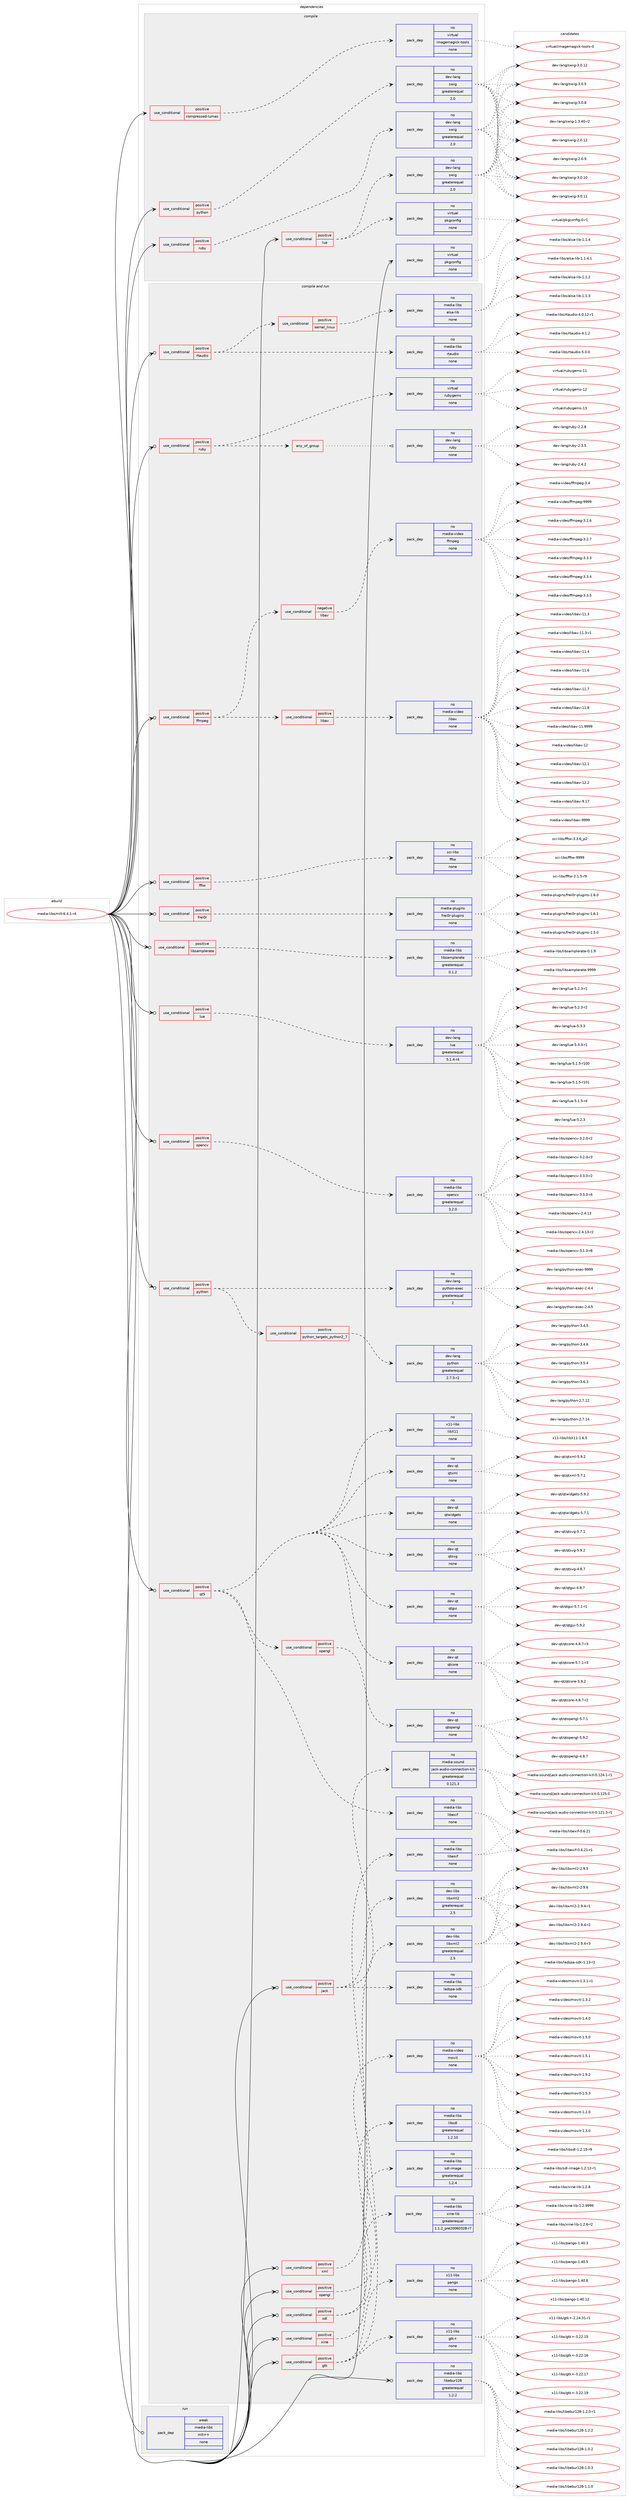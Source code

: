 digraph prolog {

# *************
# Graph options
# *************

newrank=true;
concentrate=true;
compound=true;
graph [rankdir=LR,fontname=Helvetica,fontsize=10,ranksep=1.5];#, ranksep=2.5, nodesep=0.2];
edge  [arrowhead=vee];
node  [fontname=Helvetica,fontsize=10];

# **********
# The ebuild
# **********

subgraph cluster_leftcol {
color=gray;
rank=same;
label=<<i>ebuild</i>>;
id [label="media-libs/mlt-6.4.1-r4", color=red, width=4, href="../media-libs/mlt-6.4.1-r4.svg"];
}

# ****************
# The dependencies
# ****************

subgraph cluster_midcol {
color=gray;
label=<<i>dependencies</i>>;
subgraph cluster_compile {
fillcolor="#eeeeee";
style=filled;
label=<<i>compile</i>>;
subgraph cond90911 {
dependency368390 [label=<<TABLE BORDER="0" CELLBORDER="1" CELLSPACING="0" CELLPADDING="4"><TR><TD ROWSPAN="3" CELLPADDING="10">use_conditional</TD></TR><TR><TD>positive</TD></TR><TR><TD>compressed-lumas</TD></TR></TABLE>>, shape=none, color=red];
subgraph pack271599 {
dependency368391 [label=<<TABLE BORDER="0" CELLBORDER="1" CELLSPACING="0" CELLPADDING="4" WIDTH="220"><TR><TD ROWSPAN="6" CELLPADDING="30">pack_dep</TD></TR><TR><TD WIDTH="110">no</TD></TR><TR><TD>virtual</TD></TR><TR><TD>imagemagick-tools</TD></TR><TR><TD>none</TD></TR><TR><TD></TD></TR></TABLE>>, shape=none, color=blue];
}
dependency368390:e -> dependency368391:w [weight=20,style="dashed",arrowhead="vee"];
}
id:e -> dependency368390:w [weight=20,style="solid",arrowhead="vee"];
subgraph cond90912 {
dependency368392 [label=<<TABLE BORDER="0" CELLBORDER="1" CELLSPACING="0" CELLPADDING="4"><TR><TD ROWSPAN="3" CELLPADDING="10">use_conditional</TD></TR><TR><TD>positive</TD></TR><TR><TD>lua</TD></TR></TABLE>>, shape=none, color=red];
subgraph pack271600 {
dependency368393 [label=<<TABLE BORDER="0" CELLBORDER="1" CELLSPACING="0" CELLPADDING="4" WIDTH="220"><TR><TD ROWSPAN="6" CELLPADDING="30">pack_dep</TD></TR><TR><TD WIDTH="110">no</TD></TR><TR><TD>dev-lang</TD></TR><TR><TD>swig</TD></TR><TR><TD>greaterequal</TD></TR><TR><TD>2.0</TD></TR></TABLE>>, shape=none, color=blue];
}
dependency368392:e -> dependency368393:w [weight=20,style="dashed",arrowhead="vee"];
subgraph pack271601 {
dependency368394 [label=<<TABLE BORDER="0" CELLBORDER="1" CELLSPACING="0" CELLPADDING="4" WIDTH="220"><TR><TD ROWSPAN="6" CELLPADDING="30">pack_dep</TD></TR><TR><TD WIDTH="110">no</TD></TR><TR><TD>virtual</TD></TR><TR><TD>pkgconfig</TD></TR><TR><TD>none</TD></TR><TR><TD></TD></TR></TABLE>>, shape=none, color=blue];
}
dependency368392:e -> dependency368394:w [weight=20,style="dashed",arrowhead="vee"];
}
id:e -> dependency368392:w [weight=20,style="solid",arrowhead="vee"];
subgraph cond90913 {
dependency368395 [label=<<TABLE BORDER="0" CELLBORDER="1" CELLSPACING="0" CELLPADDING="4"><TR><TD ROWSPAN="3" CELLPADDING="10">use_conditional</TD></TR><TR><TD>positive</TD></TR><TR><TD>python</TD></TR></TABLE>>, shape=none, color=red];
subgraph pack271602 {
dependency368396 [label=<<TABLE BORDER="0" CELLBORDER="1" CELLSPACING="0" CELLPADDING="4" WIDTH="220"><TR><TD ROWSPAN="6" CELLPADDING="30">pack_dep</TD></TR><TR><TD WIDTH="110">no</TD></TR><TR><TD>dev-lang</TD></TR><TR><TD>swig</TD></TR><TR><TD>greaterequal</TD></TR><TR><TD>2.0</TD></TR></TABLE>>, shape=none, color=blue];
}
dependency368395:e -> dependency368396:w [weight=20,style="dashed",arrowhead="vee"];
}
id:e -> dependency368395:w [weight=20,style="solid",arrowhead="vee"];
subgraph cond90914 {
dependency368397 [label=<<TABLE BORDER="0" CELLBORDER="1" CELLSPACING="0" CELLPADDING="4"><TR><TD ROWSPAN="3" CELLPADDING="10">use_conditional</TD></TR><TR><TD>positive</TD></TR><TR><TD>ruby</TD></TR></TABLE>>, shape=none, color=red];
subgraph pack271603 {
dependency368398 [label=<<TABLE BORDER="0" CELLBORDER="1" CELLSPACING="0" CELLPADDING="4" WIDTH="220"><TR><TD ROWSPAN="6" CELLPADDING="30">pack_dep</TD></TR><TR><TD WIDTH="110">no</TD></TR><TR><TD>dev-lang</TD></TR><TR><TD>swig</TD></TR><TR><TD>greaterequal</TD></TR><TR><TD>2.0</TD></TR></TABLE>>, shape=none, color=blue];
}
dependency368397:e -> dependency368398:w [weight=20,style="dashed",arrowhead="vee"];
}
id:e -> dependency368397:w [weight=20,style="solid",arrowhead="vee"];
subgraph pack271604 {
dependency368399 [label=<<TABLE BORDER="0" CELLBORDER="1" CELLSPACING="0" CELLPADDING="4" WIDTH="220"><TR><TD ROWSPAN="6" CELLPADDING="30">pack_dep</TD></TR><TR><TD WIDTH="110">no</TD></TR><TR><TD>virtual</TD></TR><TR><TD>pkgconfig</TD></TR><TR><TD>none</TD></TR><TR><TD></TD></TR></TABLE>>, shape=none, color=blue];
}
id:e -> dependency368399:w [weight=20,style="solid",arrowhead="vee"];
}
subgraph cluster_compileandrun {
fillcolor="#eeeeee";
style=filled;
label=<<i>compile and run</i>>;
subgraph cond90915 {
dependency368400 [label=<<TABLE BORDER="0" CELLBORDER="1" CELLSPACING="0" CELLPADDING="4"><TR><TD ROWSPAN="3" CELLPADDING="10">use_conditional</TD></TR><TR><TD>positive</TD></TR><TR><TD>ffmpeg</TD></TR></TABLE>>, shape=none, color=red];
subgraph cond90916 {
dependency368401 [label=<<TABLE BORDER="0" CELLBORDER="1" CELLSPACING="0" CELLPADDING="4"><TR><TD ROWSPAN="3" CELLPADDING="10">use_conditional</TD></TR><TR><TD>positive</TD></TR><TR><TD>libav</TD></TR></TABLE>>, shape=none, color=red];
subgraph pack271605 {
dependency368402 [label=<<TABLE BORDER="0" CELLBORDER="1" CELLSPACING="0" CELLPADDING="4" WIDTH="220"><TR><TD ROWSPAN="6" CELLPADDING="30">pack_dep</TD></TR><TR><TD WIDTH="110">no</TD></TR><TR><TD>media-video</TD></TR><TR><TD>libav</TD></TR><TR><TD>none</TD></TR><TR><TD></TD></TR></TABLE>>, shape=none, color=blue];
}
dependency368401:e -> dependency368402:w [weight=20,style="dashed",arrowhead="vee"];
}
dependency368400:e -> dependency368401:w [weight=20,style="dashed",arrowhead="vee"];
subgraph cond90917 {
dependency368403 [label=<<TABLE BORDER="0" CELLBORDER="1" CELLSPACING="0" CELLPADDING="4"><TR><TD ROWSPAN="3" CELLPADDING="10">use_conditional</TD></TR><TR><TD>negative</TD></TR><TR><TD>libav</TD></TR></TABLE>>, shape=none, color=red];
subgraph pack271606 {
dependency368404 [label=<<TABLE BORDER="0" CELLBORDER="1" CELLSPACING="0" CELLPADDING="4" WIDTH="220"><TR><TD ROWSPAN="6" CELLPADDING="30">pack_dep</TD></TR><TR><TD WIDTH="110">no</TD></TR><TR><TD>media-video</TD></TR><TR><TD>ffmpeg</TD></TR><TR><TD>none</TD></TR><TR><TD></TD></TR></TABLE>>, shape=none, color=blue];
}
dependency368403:e -> dependency368404:w [weight=20,style="dashed",arrowhead="vee"];
}
dependency368400:e -> dependency368403:w [weight=20,style="dashed",arrowhead="vee"];
}
id:e -> dependency368400:w [weight=20,style="solid",arrowhead="odotvee"];
subgraph cond90918 {
dependency368405 [label=<<TABLE BORDER="0" CELLBORDER="1" CELLSPACING="0" CELLPADDING="4"><TR><TD ROWSPAN="3" CELLPADDING="10">use_conditional</TD></TR><TR><TD>positive</TD></TR><TR><TD>fftw</TD></TR></TABLE>>, shape=none, color=red];
subgraph pack271607 {
dependency368406 [label=<<TABLE BORDER="0" CELLBORDER="1" CELLSPACING="0" CELLPADDING="4" WIDTH="220"><TR><TD ROWSPAN="6" CELLPADDING="30">pack_dep</TD></TR><TR><TD WIDTH="110">no</TD></TR><TR><TD>sci-libs</TD></TR><TR><TD>fftw</TD></TR><TR><TD>none</TD></TR><TR><TD></TD></TR></TABLE>>, shape=none, color=blue];
}
dependency368405:e -> dependency368406:w [weight=20,style="dashed",arrowhead="vee"];
}
id:e -> dependency368405:w [weight=20,style="solid",arrowhead="odotvee"];
subgraph cond90919 {
dependency368407 [label=<<TABLE BORDER="0" CELLBORDER="1" CELLSPACING="0" CELLPADDING="4"><TR><TD ROWSPAN="3" CELLPADDING="10">use_conditional</TD></TR><TR><TD>positive</TD></TR><TR><TD>frei0r</TD></TR></TABLE>>, shape=none, color=red];
subgraph pack271608 {
dependency368408 [label=<<TABLE BORDER="0" CELLBORDER="1" CELLSPACING="0" CELLPADDING="4" WIDTH="220"><TR><TD ROWSPAN="6" CELLPADDING="30">pack_dep</TD></TR><TR><TD WIDTH="110">no</TD></TR><TR><TD>media-plugins</TD></TR><TR><TD>frei0r-plugins</TD></TR><TR><TD>none</TD></TR><TR><TD></TD></TR></TABLE>>, shape=none, color=blue];
}
dependency368407:e -> dependency368408:w [weight=20,style="dashed",arrowhead="vee"];
}
id:e -> dependency368407:w [weight=20,style="solid",arrowhead="odotvee"];
subgraph cond90920 {
dependency368409 [label=<<TABLE BORDER="0" CELLBORDER="1" CELLSPACING="0" CELLPADDING="4"><TR><TD ROWSPAN="3" CELLPADDING="10">use_conditional</TD></TR><TR><TD>positive</TD></TR><TR><TD>gtk</TD></TR></TABLE>>, shape=none, color=red];
subgraph pack271609 {
dependency368410 [label=<<TABLE BORDER="0" CELLBORDER="1" CELLSPACING="0" CELLPADDING="4" WIDTH="220"><TR><TD ROWSPAN="6" CELLPADDING="30">pack_dep</TD></TR><TR><TD WIDTH="110">no</TD></TR><TR><TD>media-libs</TD></TR><TR><TD>libexif</TD></TR><TR><TD>none</TD></TR><TR><TD></TD></TR></TABLE>>, shape=none, color=blue];
}
dependency368409:e -> dependency368410:w [weight=20,style="dashed",arrowhead="vee"];
subgraph pack271610 {
dependency368411 [label=<<TABLE BORDER="0" CELLBORDER="1" CELLSPACING="0" CELLPADDING="4" WIDTH="220"><TR><TD ROWSPAN="6" CELLPADDING="30">pack_dep</TD></TR><TR><TD WIDTH="110">no</TD></TR><TR><TD>x11-libs</TD></TR><TR><TD>gtk+</TD></TR><TR><TD>none</TD></TR><TR><TD></TD></TR></TABLE>>, shape=none, color=blue];
}
dependency368409:e -> dependency368411:w [weight=20,style="dashed",arrowhead="vee"];
subgraph pack271611 {
dependency368412 [label=<<TABLE BORDER="0" CELLBORDER="1" CELLSPACING="0" CELLPADDING="4" WIDTH="220"><TR><TD ROWSPAN="6" CELLPADDING="30">pack_dep</TD></TR><TR><TD WIDTH="110">no</TD></TR><TR><TD>x11-libs</TD></TR><TR><TD>pango</TD></TR><TR><TD>none</TD></TR><TR><TD></TD></TR></TABLE>>, shape=none, color=blue];
}
dependency368409:e -> dependency368412:w [weight=20,style="dashed",arrowhead="vee"];
}
id:e -> dependency368409:w [weight=20,style="solid",arrowhead="odotvee"];
subgraph cond90921 {
dependency368413 [label=<<TABLE BORDER="0" CELLBORDER="1" CELLSPACING="0" CELLPADDING="4"><TR><TD ROWSPAN="3" CELLPADDING="10">use_conditional</TD></TR><TR><TD>positive</TD></TR><TR><TD>jack</TD></TR></TABLE>>, shape=none, color=red];
subgraph pack271612 {
dependency368414 [label=<<TABLE BORDER="0" CELLBORDER="1" CELLSPACING="0" CELLPADDING="4" WIDTH="220"><TR><TD ROWSPAN="6" CELLPADDING="30">pack_dep</TD></TR><TR><TD WIDTH="110">no</TD></TR><TR><TD>dev-libs</TD></TR><TR><TD>libxml2</TD></TR><TR><TD>greaterequal</TD></TR><TR><TD>2.5</TD></TR></TABLE>>, shape=none, color=blue];
}
dependency368413:e -> dependency368414:w [weight=20,style="dashed",arrowhead="vee"];
subgraph pack271613 {
dependency368415 [label=<<TABLE BORDER="0" CELLBORDER="1" CELLSPACING="0" CELLPADDING="4" WIDTH="220"><TR><TD ROWSPAN="6" CELLPADDING="30">pack_dep</TD></TR><TR><TD WIDTH="110">no</TD></TR><TR><TD>media-libs</TD></TR><TR><TD>ladspa-sdk</TD></TR><TR><TD>none</TD></TR><TR><TD></TD></TR></TABLE>>, shape=none, color=blue];
}
dependency368413:e -> dependency368415:w [weight=20,style="dashed",arrowhead="vee"];
subgraph pack271614 {
dependency368416 [label=<<TABLE BORDER="0" CELLBORDER="1" CELLSPACING="0" CELLPADDING="4" WIDTH="220"><TR><TD ROWSPAN="6" CELLPADDING="30">pack_dep</TD></TR><TR><TD WIDTH="110">no</TD></TR><TR><TD>media-sound</TD></TR><TR><TD>jack-audio-connection-kit</TD></TR><TR><TD>greaterequal</TD></TR><TR><TD>0.121.3</TD></TR></TABLE>>, shape=none, color=blue];
}
dependency368413:e -> dependency368416:w [weight=20,style="dashed",arrowhead="vee"];
}
id:e -> dependency368413:w [weight=20,style="solid",arrowhead="odotvee"];
subgraph cond90922 {
dependency368417 [label=<<TABLE BORDER="0" CELLBORDER="1" CELLSPACING="0" CELLPADDING="4"><TR><TD ROWSPAN="3" CELLPADDING="10">use_conditional</TD></TR><TR><TD>positive</TD></TR><TR><TD>libsamplerate</TD></TR></TABLE>>, shape=none, color=red];
subgraph pack271615 {
dependency368418 [label=<<TABLE BORDER="0" CELLBORDER="1" CELLSPACING="0" CELLPADDING="4" WIDTH="220"><TR><TD ROWSPAN="6" CELLPADDING="30">pack_dep</TD></TR><TR><TD WIDTH="110">no</TD></TR><TR><TD>media-libs</TD></TR><TR><TD>libsamplerate</TD></TR><TR><TD>greaterequal</TD></TR><TR><TD>0.1.2</TD></TR></TABLE>>, shape=none, color=blue];
}
dependency368417:e -> dependency368418:w [weight=20,style="dashed",arrowhead="vee"];
}
id:e -> dependency368417:w [weight=20,style="solid",arrowhead="odotvee"];
subgraph cond90923 {
dependency368419 [label=<<TABLE BORDER="0" CELLBORDER="1" CELLSPACING="0" CELLPADDING="4"><TR><TD ROWSPAN="3" CELLPADDING="10">use_conditional</TD></TR><TR><TD>positive</TD></TR><TR><TD>lua</TD></TR></TABLE>>, shape=none, color=red];
subgraph pack271616 {
dependency368420 [label=<<TABLE BORDER="0" CELLBORDER="1" CELLSPACING="0" CELLPADDING="4" WIDTH="220"><TR><TD ROWSPAN="6" CELLPADDING="30">pack_dep</TD></TR><TR><TD WIDTH="110">no</TD></TR><TR><TD>dev-lang</TD></TR><TR><TD>lua</TD></TR><TR><TD>greaterequal</TD></TR><TR><TD>5.1.4-r4</TD></TR></TABLE>>, shape=none, color=blue];
}
dependency368419:e -> dependency368420:w [weight=20,style="dashed",arrowhead="vee"];
}
id:e -> dependency368419:w [weight=20,style="solid",arrowhead="odotvee"];
subgraph cond90924 {
dependency368421 [label=<<TABLE BORDER="0" CELLBORDER="1" CELLSPACING="0" CELLPADDING="4"><TR><TD ROWSPAN="3" CELLPADDING="10">use_conditional</TD></TR><TR><TD>positive</TD></TR><TR><TD>opencv</TD></TR></TABLE>>, shape=none, color=red];
subgraph pack271617 {
dependency368422 [label=<<TABLE BORDER="0" CELLBORDER="1" CELLSPACING="0" CELLPADDING="4" WIDTH="220"><TR><TD ROWSPAN="6" CELLPADDING="30">pack_dep</TD></TR><TR><TD WIDTH="110">no</TD></TR><TR><TD>media-libs</TD></TR><TR><TD>opencv</TD></TR><TR><TD>greaterequal</TD></TR><TR><TD>3.2.0</TD></TR></TABLE>>, shape=none, color=blue];
}
dependency368421:e -> dependency368422:w [weight=20,style="dashed",arrowhead="vee"];
}
id:e -> dependency368421:w [weight=20,style="solid",arrowhead="odotvee"];
subgraph cond90925 {
dependency368423 [label=<<TABLE BORDER="0" CELLBORDER="1" CELLSPACING="0" CELLPADDING="4"><TR><TD ROWSPAN="3" CELLPADDING="10">use_conditional</TD></TR><TR><TD>positive</TD></TR><TR><TD>opengl</TD></TR></TABLE>>, shape=none, color=red];
subgraph pack271618 {
dependency368424 [label=<<TABLE BORDER="0" CELLBORDER="1" CELLSPACING="0" CELLPADDING="4" WIDTH="220"><TR><TD ROWSPAN="6" CELLPADDING="30">pack_dep</TD></TR><TR><TD WIDTH="110">no</TD></TR><TR><TD>media-video</TD></TR><TR><TD>movit</TD></TR><TR><TD>none</TD></TR><TR><TD></TD></TR></TABLE>>, shape=none, color=blue];
}
dependency368423:e -> dependency368424:w [weight=20,style="dashed",arrowhead="vee"];
}
id:e -> dependency368423:w [weight=20,style="solid",arrowhead="odotvee"];
subgraph cond90926 {
dependency368425 [label=<<TABLE BORDER="0" CELLBORDER="1" CELLSPACING="0" CELLPADDING="4"><TR><TD ROWSPAN="3" CELLPADDING="10">use_conditional</TD></TR><TR><TD>positive</TD></TR><TR><TD>python</TD></TR></TABLE>>, shape=none, color=red];
subgraph cond90927 {
dependency368426 [label=<<TABLE BORDER="0" CELLBORDER="1" CELLSPACING="0" CELLPADDING="4"><TR><TD ROWSPAN="3" CELLPADDING="10">use_conditional</TD></TR><TR><TD>positive</TD></TR><TR><TD>python_targets_python2_7</TD></TR></TABLE>>, shape=none, color=red];
subgraph pack271619 {
dependency368427 [label=<<TABLE BORDER="0" CELLBORDER="1" CELLSPACING="0" CELLPADDING="4" WIDTH="220"><TR><TD ROWSPAN="6" CELLPADDING="30">pack_dep</TD></TR><TR><TD WIDTH="110">no</TD></TR><TR><TD>dev-lang</TD></TR><TR><TD>python</TD></TR><TR><TD>greaterequal</TD></TR><TR><TD>2.7.5-r2</TD></TR></TABLE>>, shape=none, color=blue];
}
dependency368426:e -> dependency368427:w [weight=20,style="dashed",arrowhead="vee"];
}
dependency368425:e -> dependency368426:w [weight=20,style="dashed",arrowhead="vee"];
subgraph pack271620 {
dependency368428 [label=<<TABLE BORDER="0" CELLBORDER="1" CELLSPACING="0" CELLPADDING="4" WIDTH="220"><TR><TD ROWSPAN="6" CELLPADDING="30">pack_dep</TD></TR><TR><TD WIDTH="110">no</TD></TR><TR><TD>dev-lang</TD></TR><TR><TD>python-exec</TD></TR><TR><TD>greaterequal</TD></TR><TR><TD>2</TD></TR></TABLE>>, shape=none, color=blue];
}
dependency368425:e -> dependency368428:w [weight=20,style="dashed",arrowhead="vee"];
}
id:e -> dependency368425:w [weight=20,style="solid",arrowhead="odotvee"];
subgraph cond90928 {
dependency368429 [label=<<TABLE BORDER="0" CELLBORDER="1" CELLSPACING="0" CELLPADDING="4"><TR><TD ROWSPAN="3" CELLPADDING="10">use_conditional</TD></TR><TR><TD>positive</TD></TR><TR><TD>qt5</TD></TR></TABLE>>, shape=none, color=red];
subgraph pack271621 {
dependency368430 [label=<<TABLE BORDER="0" CELLBORDER="1" CELLSPACING="0" CELLPADDING="4" WIDTH="220"><TR><TD ROWSPAN="6" CELLPADDING="30">pack_dep</TD></TR><TR><TD WIDTH="110">no</TD></TR><TR><TD>dev-qt</TD></TR><TR><TD>qtcore</TD></TR><TR><TD>none</TD></TR><TR><TD></TD></TR></TABLE>>, shape=none, color=blue];
}
dependency368429:e -> dependency368430:w [weight=20,style="dashed",arrowhead="vee"];
subgraph pack271622 {
dependency368431 [label=<<TABLE BORDER="0" CELLBORDER="1" CELLSPACING="0" CELLPADDING="4" WIDTH="220"><TR><TD ROWSPAN="6" CELLPADDING="30">pack_dep</TD></TR><TR><TD WIDTH="110">no</TD></TR><TR><TD>dev-qt</TD></TR><TR><TD>qtgui</TD></TR><TR><TD>none</TD></TR><TR><TD></TD></TR></TABLE>>, shape=none, color=blue];
}
dependency368429:e -> dependency368431:w [weight=20,style="dashed",arrowhead="vee"];
subgraph pack271623 {
dependency368432 [label=<<TABLE BORDER="0" CELLBORDER="1" CELLSPACING="0" CELLPADDING="4" WIDTH="220"><TR><TD ROWSPAN="6" CELLPADDING="30">pack_dep</TD></TR><TR><TD WIDTH="110">no</TD></TR><TR><TD>dev-qt</TD></TR><TR><TD>qtsvg</TD></TR><TR><TD>none</TD></TR><TR><TD></TD></TR></TABLE>>, shape=none, color=blue];
}
dependency368429:e -> dependency368432:w [weight=20,style="dashed",arrowhead="vee"];
subgraph pack271624 {
dependency368433 [label=<<TABLE BORDER="0" CELLBORDER="1" CELLSPACING="0" CELLPADDING="4" WIDTH="220"><TR><TD ROWSPAN="6" CELLPADDING="30">pack_dep</TD></TR><TR><TD WIDTH="110">no</TD></TR><TR><TD>dev-qt</TD></TR><TR><TD>qtwidgets</TD></TR><TR><TD>none</TD></TR><TR><TD></TD></TR></TABLE>>, shape=none, color=blue];
}
dependency368429:e -> dependency368433:w [weight=20,style="dashed",arrowhead="vee"];
subgraph pack271625 {
dependency368434 [label=<<TABLE BORDER="0" CELLBORDER="1" CELLSPACING="0" CELLPADDING="4" WIDTH="220"><TR><TD ROWSPAN="6" CELLPADDING="30">pack_dep</TD></TR><TR><TD WIDTH="110">no</TD></TR><TR><TD>dev-qt</TD></TR><TR><TD>qtxml</TD></TR><TR><TD>none</TD></TR><TR><TD></TD></TR></TABLE>>, shape=none, color=blue];
}
dependency368429:e -> dependency368434:w [weight=20,style="dashed",arrowhead="vee"];
subgraph pack271626 {
dependency368435 [label=<<TABLE BORDER="0" CELLBORDER="1" CELLSPACING="0" CELLPADDING="4" WIDTH="220"><TR><TD ROWSPAN="6" CELLPADDING="30">pack_dep</TD></TR><TR><TD WIDTH="110">no</TD></TR><TR><TD>media-libs</TD></TR><TR><TD>libexif</TD></TR><TR><TD>none</TD></TR><TR><TD></TD></TR></TABLE>>, shape=none, color=blue];
}
dependency368429:e -> dependency368435:w [weight=20,style="dashed",arrowhead="vee"];
subgraph pack271627 {
dependency368436 [label=<<TABLE BORDER="0" CELLBORDER="1" CELLSPACING="0" CELLPADDING="4" WIDTH="220"><TR><TD ROWSPAN="6" CELLPADDING="30">pack_dep</TD></TR><TR><TD WIDTH="110">no</TD></TR><TR><TD>x11-libs</TD></TR><TR><TD>libX11</TD></TR><TR><TD>none</TD></TR><TR><TD></TD></TR></TABLE>>, shape=none, color=blue];
}
dependency368429:e -> dependency368436:w [weight=20,style="dashed",arrowhead="vee"];
subgraph cond90929 {
dependency368437 [label=<<TABLE BORDER="0" CELLBORDER="1" CELLSPACING="0" CELLPADDING="4"><TR><TD ROWSPAN="3" CELLPADDING="10">use_conditional</TD></TR><TR><TD>positive</TD></TR><TR><TD>opengl</TD></TR></TABLE>>, shape=none, color=red];
subgraph pack271628 {
dependency368438 [label=<<TABLE BORDER="0" CELLBORDER="1" CELLSPACING="0" CELLPADDING="4" WIDTH="220"><TR><TD ROWSPAN="6" CELLPADDING="30">pack_dep</TD></TR><TR><TD WIDTH="110">no</TD></TR><TR><TD>dev-qt</TD></TR><TR><TD>qtopengl</TD></TR><TR><TD>none</TD></TR><TR><TD></TD></TR></TABLE>>, shape=none, color=blue];
}
dependency368437:e -> dependency368438:w [weight=20,style="dashed",arrowhead="vee"];
}
dependency368429:e -> dependency368437:w [weight=20,style="dashed",arrowhead="vee"];
}
id:e -> dependency368429:w [weight=20,style="solid",arrowhead="odotvee"];
subgraph cond90930 {
dependency368439 [label=<<TABLE BORDER="0" CELLBORDER="1" CELLSPACING="0" CELLPADDING="4"><TR><TD ROWSPAN="3" CELLPADDING="10">use_conditional</TD></TR><TR><TD>positive</TD></TR><TR><TD>rtaudio</TD></TR></TABLE>>, shape=none, color=red];
subgraph pack271629 {
dependency368440 [label=<<TABLE BORDER="0" CELLBORDER="1" CELLSPACING="0" CELLPADDING="4" WIDTH="220"><TR><TD ROWSPAN="6" CELLPADDING="30">pack_dep</TD></TR><TR><TD WIDTH="110">no</TD></TR><TR><TD>media-libs</TD></TR><TR><TD>rtaudio</TD></TR><TR><TD>none</TD></TR><TR><TD></TD></TR></TABLE>>, shape=none, color=blue];
}
dependency368439:e -> dependency368440:w [weight=20,style="dashed",arrowhead="vee"];
subgraph cond90931 {
dependency368441 [label=<<TABLE BORDER="0" CELLBORDER="1" CELLSPACING="0" CELLPADDING="4"><TR><TD ROWSPAN="3" CELLPADDING="10">use_conditional</TD></TR><TR><TD>positive</TD></TR><TR><TD>kernel_linux</TD></TR></TABLE>>, shape=none, color=red];
subgraph pack271630 {
dependency368442 [label=<<TABLE BORDER="0" CELLBORDER="1" CELLSPACING="0" CELLPADDING="4" WIDTH="220"><TR><TD ROWSPAN="6" CELLPADDING="30">pack_dep</TD></TR><TR><TD WIDTH="110">no</TD></TR><TR><TD>media-libs</TD></TR><TR><TD>alsa-lib</TD></TR><TR><TD>none</TD></TR><TR><TD></TD></TR></TABLE>>, shape=none, color=blue];
}
dependency368441:e -> dependency368442:w [weight=20,style="dashed",arrowhead="vee"];
}
dependency368439:e -> dependency368441:w [weight=20,style="dashed",arrowhead="vee"];
}
id:e -> dependency368439:w [weight=20,style="solid",arrowhead="odotvee"];
subgraph cond90932 {
dependency368443 [label=<<TABLE BORDER="0" CELLBORDER="1" CELLSPACING="0" CELLPADDING="4"><TR><TD ROWSPAN="3" CELLPADDING="10">use_conditional</TD></TR><TR><TD>positive</TD></TR><TR><TD>ruby</TD></TR></TABLE>>, shape=none, color=red];
subgraph any5735 {
dependency368444 [label=<<TABLE BORDER="0" CELLBORDER="1" CELLSPACING="0" CELLPADDING="4"><TR><TD CELLPADDING="10">any_of_group</TD></TR></TABLE>>, shape=none, color=red];subgraph pack271631 {
dependency368445 [label=<<TABLE BORDER="0" CELLBORDER="1" CELLSPACING="0" CELLPADDING="4" WIDTH="220"><TR><TD ROWSPAN="6" CELLPADDING="30">pack_dep</TD></TR><TR><TD WIDTH="110">no</TD></TR><TR><TD>dev-lang</TD></TR><TR><TD>ruby</TD></TR><TR><TD>none</TD></TR><TR><TD></TD></TR></TABLE>>, shape=none, color=blue];
}
dependency368444:e -> dependency368445:w [weight=20,style="dotted",arrowhead="oinv"];
}
dependency368443:e -> dependency368444:w [weight=20,style="dashed",arrowhead="vee"];
subgraph pack271632 {
dependency368446 [label=<<TABLE BORDER="0" CELLBORDER="1" CELLSPACING="0" CELLPADDING="4" WIDTH="220"><TR><TD ROWSPAN="6" CELLPADDING="30">pack_dep</TD></TR><TR><TD WIDTH="110">no</TD></TR><TR><TD>virtual</TD></TR><TR><TD>rubygems</TD></TR><TR><TD>none</TD></TR><TR><TD></TD></TR></TABLE>>, shape=none, color=blue];
}
dependency368443:e -> dependency368446:w [weight=20,style="dashed",arrowhead="vee"];
}
id:e -> dependency368443:w [weight=20,style="solid",arrowhead="odotvee"];
subgraph cond90933 {
dependency368447 [label=<<TABLE BORDER="0" CELLBORDER="1" CELLSPACING="0" CELLPADDING="4"><TR><TD ROWSPAN="3" CELLPADDING="10">use_conditional</TD></TR><TR><TD>positive</TD></TR><TR><TD>sdl</TD></TR></TABLE>>, shape=none, color=red];
subgraph pack271633 {
dependency368448 [label=<<TABLE BORDER="0" CELLBORDER="1" CELLSPACING="0" CELLPADDING="4" WIDTH="220"><TR><TD ROWSPAN="6" CELLPADDING="30">pack_dep</TD></TR><TR><TD WIDTH="110">no</TD></TR><TR><TD>media-libs</TD></TR><TR><TD>libsdl</TD></TR><TR><TD>greaterequal</TD></TR><TR><TD>1.2.10</TD></TR></TABLE>>, shape=none, color=blue];
}
dependency368447:e -> dependency368448:w [weight=20,style="dashed",arrowhead="vee"];
subgraph pack271634 {
dependency368449 [label=<<TABLE BORDER="0" CELLBORDER="1" CELLSPACING="0" CELLPADDING="4" WIDTH="220"><TR><TD ROWSPAN="6" CELLPADDING="30">pack_dep</TD></TR><TR><TD WIDTH="110">no</TD></TR><TR><TD>media-libs</TD></TR><TR><TD>sdl-image</TD></TR><TR><TD>greaterequal</TD></TR><TR><TD>1.2.4</TD></TR></TABLE>>, shape=none, color=blue];
}
dependency368447:e -> dependency368449:w [weight=20,style="dashed",arrowhead="vee"];
}
id:e -> dependency368447:w [weight=20,style="solid",arrowhead="odotvee"];
subgraph cond90934 {
dependency368450 [label=<<TABLE BORDER="0" CELLBORDER="1" CELLSPACING="0" CELLPADDING="4"><TR><TD ROWSPAN="3" CELLPADDING="10">use_conditional</TD></TR><TR><TD>positive</TD></TR><TR><TD>xine</TD></TR></TABLE>>, shape=none, color=red];
subgraph pack271635 {
dependency368451 [label=<<TABLE BORDER="0" CELLBORDER="1" CELLSPACING="0" CELLPADDING="4" WIDTH="220"><TR><TD ROWSPAN="6" CELLPADDING="30">pack_dep</TD></TR><TR><TD WIDTH="110">no</TD></TR><TR><TD>media-libs</TD></TR><TR><TD>xine-lib</TD></TR><TR><TD>greaterequal</TD></TR><TR><TD>1.1.2_pre20060328-r7</TD></TR></TABLE>>, shape=none, color=blue];
}
dependency368450:e -> dependency368451:w [weight=20,style="dashed",arrowhead="vee"];
}
id:e -> dependency368450:w [weight=20,style="solid",arrowhead="odotvee"];
subgraph cond90935 {
dependency368452 [label=<<TABLE BORDER="0" CELLBORDER="1" CELLSPACING="0" CELLPADDING="4"><TR><TD ROWSPAN="3" CELLPADDING="10">use_conditional</TD></TR><TR><TD>positive</TD></TR><TR><TD>xml</TD></TR></TABLE>>, shape=none, color=red];
subgraph pack271636 {
dependency368453 [label=<<TABLE BORDER="0" CELLBORDER="1" CELLSPACING="0" CELLPADDING="4" WIDTH="220"><TR><TD ROWSPAN="6" CELLPADDING="30">pack_dep</TD></TR><TR><TD WIDTH="110">no</TD></TR><TR><TD>dev-libs</TD></TR><TR><TD>libxml2</TD></TR><TR><TD>greaterequal</TD></TR><TR><TD>2.5</TD></TR></TABLE>>, shape=none, color=blue];
}
dependency368452:e -> dependency368453:w [weight=20,style="dashed",arrowhead="vee"];
}
id:e -> dependency368452:w [weight=20,style="solid",arrowhead="odotvee"];
subgraph pack271637 {
dependency368454 [label=<<TABLE BORDER="0" CELLBORDER="1" CELLSPACING="0" CELLPADDING="4" WIDTH="220"><TR><TD ROWSPAN="6" CELLPADDING="30">pack_dep</TD></TR><TR><TD WIDTH="110">no</TD></TR><TR><TD>media-libs</TD></TR><TR><TD>libebur128</TD></TR><TR><TD>greaterequal</TD></TR><TR><TD>1.2.2</TD></TR></TABLE>>, shape=none, color=blue];
}
id:e -> dependency368454:w [weight=20,style="solid",arrowhead="odotvee"];
}
subgraph cluster_run {
fillcolor="#eeeeee";
style=filled;
label=<<i>run</i>>;
subgraph pack271638 {
dependency368455 [label=<<TABLE BORDER="0" CELLBORDER="1" CELLSPACING="0" CELLPADDING="4" WIDTH="220"><TR><TD ROWSPAN="6" CELLPADDING="30">pack_dep</TD></TR><TR><TD WIDTH="110">weak</TD></TR><TR><TD>media-libs</TD></TR><TR><TD>mlt++</TD></TR><TR><TD>none</TD></TR><TR><TD></TD></TR></TABLE>>, shape=none, color=blue];
}
id:e -> dependency368455:w [weight=20,style="solid",arrowhead="odot"];
}
}

# **************
# The candidates
# **************

subgraph cluster_choices {
rank=same;
color=gray;
label=<<i>candidates</i>>;

subgraph choice271599 {
color=black;
nodesep=1;
choice1181051141161179710847105109971031011099710310599107451161111111081154548 [label="virtual/imagemagick-tools-0", color=red, width=4,href="../virtual/imagemagick-tools-0.svg"];
dependency368391:e -> choice1181051141161179710847105109971031011099710310599107451161111111081154548:w [style=dotted,weight="100"];
}
subgraph choice271600 {
color=black;
nodesep=1;
choice100101118451089711010347115119105103454946514652484511450 [label="dev-lang/swig-1.3.40-r2", color=red, width=4,href="../dev-lang/swig-1.3.40-r2.svg"];
choice10010111845108971101034711511910510345504648464950 [label="dev-lang/swig-2.0.12", color=red, width=4,href="../dev-lang/swig-2.0.12.svg"];
choice100101118451089711010347115119105103455046484657 [label="dev-lang/swig-2.0.9", color=red, width=4,href="../dev-lang/swig-2.0.9.svg"];
choice10010111845108971101034711511910510345514648464948 [label="dev-lang/swig-3.0.10", color=red, width=4,href="../dev-lang/swig-3.0.10.svg"];
choice10010111845108971101034711511910510345514648464949 [label="dev-lang/swig-3.0.11", color=red, width=4,href="../dev-lang/swig-3.0.11.svg"];
choice10010111845108971101034711511910510345514648464950 [label="dev-lang/swig-3.0.12", color=red, width=4,href="../dev-lang/swig-3.0.12.svg"];
choice100101118451089711010347115119105103455146484653 [label="dev-lang/swig-3.0.5", color=red, width=4,href="../dev-lang/swig-3.0.5.svg"];
choice100101118451089711010347115119105103455146484656 [label="dev-lang/swig-3.0.8", color=red, width=4,href="../dev-lang/swig-3.0.8.svg"];
dependency368393:e -> choice100101118451089711010347115119105103454946514652484511450:w [style=dotted,weight="100"];
dependency368393:e -> choice10010111845108971101034711511910510345504648464950:w [style=dotted,weight="100"];
dependency368393:e -> choice100101118451089711010347115119105103455046484657:w [style=dotted,weight="100"];
dependency368393:e -> choice10010111845108971101034711511910510345514648464948:w [style=dotted,weight="100"];
dependency368393:e -> choice10010111845108971101034711511910510345514648464949:w [style=dotted,weight="100"];
dependency368393:e -> choice10010111845108971101034711511910510345514648464950:w [style=dotted,weight="100"];
dependency368393:e -> choice100101118451089711010347115119105103455146484653:w [style=dotted,weight="100"];
dependency368393:e -> choice100101118451089711010347115119105103455146484656:w [style=dotted,weight="100"];
}
subgraph choice271601 {
color=black;
nodesep=1;
choice11810511411611797108471121071039911111010210510345484511449 [label="virtual/pkgconfig-0-r1", color=red, width=4,href="../virtual/pkgconfig-0-r1.svg"];
dependency368394:e -> choice11810511411611797108471121071039911111010210510345484511449:w [style=dotted,weight="100"];
}
subgraph choice271602 {
color=black;
nodesep=1;
choice100101118451089711010347115119105103454946514652484511450 [label="dev-lang/swig-1.3.40-r2", color=red, width=4,href="../dev-lang/swig-1.3.40-r2.svg"];
choice10010111845108971101034711511910510345504648464950 [label="dev-lang/swig-2.0.12", color=red, width=4,href="../dev-lang/swig-2.0.12.svg"];
choice100101118451089711010347115119105103455046484657 [label="dev-lang/swig-2.0.9", color=red, width=4,href="../dev-lang/swig-2.0.9.svg"];
choice10010111845108971101034711511910510345514648464948 [label="dev-lang/swig-3.0.10", color=red, width=4,href="../dev-lang/swig-3.0.10.svg"];
choice10010111845108971101034711511910510345514648464949 [label="dev-lang/swig-3.0.11", color=red, width=4,href="../dev-lang/swig-3.0.11.svg"];
choice10010111845108971101034711511910510345514648464950 [label="dev-lang/swig-3.0.12", color=red, width=4,href="../dev-lang/swig-3.0.12.svg"];
choice100101118451089711010347115119105103455146484653 [label="dev-lang/swig-3.0.5", color=red, width=4,href="../dev-lang/swig-3.0.5.svg"];
choice100101118451089711010347115119105103455146484656 [label="dev-lang/swig-3.0.8", color=red, width=4,href="../dev-lang/swig-3.0.8.svg"];
dependency368396:e -> choice100101118451089711010347115119105103454946514652484511450:w [style=dotted,weight="100"];
dependency368396:e -> choice10010111845108971101034711511910510345504648464950:w [style=dotted,weight="100"];
dependency368396:e -> choice100101118451089711010347115119105103455046484657:w [style=dotted,weight="100"];
dependency368396:e -> choice10010111845108971101034711511910510345514648464948:w [style=dotted,weight="100"];
dependency368396:e -> choice10010111845108971101034711511910510345514648464949:w [style=dotted,weight="100"];
dependency368396:e -> choice10010111845108971101034711511910510345514648464950:w [style=dotted,weight="100"];
dependency368396:e -> choice100101118451089711010347115119105103455146484653:w [style=dotted,weight="100"];
dependency368396:e -> choice100101118451089711010347115119105103455146484656:w [style=dotted,weight="100"];
}
subgraph choice271603 {
color=black;
nodesep=1;
choice100101118451089711010347115119105103454946514652484511450 [label="dev-lang/swig-1.3.40-r2", color=red, width=4,href="../dev-lang/swig-1.3.40-r2.svg"];
choice10010111845108971101034711511910510345504648464950 [label="dev-lang/swig-2.0.12", color=red, width=4,href="../dev-lang/swig-2.0.12.svg"];
choice100101118451089711010347115119105103455046484657 [label="dev-lang/swig-2.0.9", color=red, width=4,href="../dev-lang/swig-2.0.9.svg"];
choice10010111845108971101034711511910510345514648464948 [label="dev-lang/swig-3.0.10", color=red, width=4,href="../dev-lang/swig-3.0.10.svg"];
choice10010111845108971101034711511910510345514648464949 [label="dev-lang/swig-3.0.11", color=red, width=4,href="../dev-lang/swig-3.0.11.svg"];
choice10010111845108971101034711511910510345514648464950 [label="dev-lang/swig-3.0.12", color=red, width=4,href="../dev-lang/swig-3.0.12.svg"];
choice100101118451089711010347115119105103455146484653 [label="dev-lang/swig-3.0.5", color=red, width=4,href="../dev-lang/swig-3.0.5.svg"];
choice100101118451089711010347115119105103455146484656 [label="dev-lang/swig-3.0.8", color=red, width=4,href="../dev-lang/swig-3.0.8.svg"];
dependency368398:e -> choice100101118451089711010347115119105103454946514652484511450:w [style=dotted,weight="100"];
dependency368398:e -> choice10010111845108971101034711511910510345504648464950:w [style=dotted,weight="100"];
dependency368398:e -> choice100101118451089711010347115119105103455046484657:w [style=dotted,weight="100"];
dependency368398:e -> choice10010111845108971101034711511910510345514648464948:w [style=dotted,weight="100"];
dependency368398:e -> choice10010111845108971101034711511910510345514648464949:w [style=dotted,weight="100"];
dependency368398:e -> choice10010111845108971101034711511910510345514648464950:w [style=dotted,weight="100"];
dependency368398:e -> choice100101118451089711010347115119105103455146484653:w [style=dotted,weight="100"];
dependency368398:e -> choice100101118451089711010347115119105103455146484656:w [style=dotted,weight="100"];
}
subgraph choice271604 {
color=black;
nodesep=1;
choice11810511411611797108471121071039911111010210510345484511449 [label="virtual/pkgconfig-0-r1", color=red, width=4,href="../virtual/pkgconfig-0-r1.svg"];
dependency368399:e -> choice11810511411611797108471121071039911111010210510345484511449:w [style=dotted,weight="100"];
}
subgraph choice271605 {
color=black;
nodesep=1;
choice10910110010597451181051001011114710810598971184549494651 [label="media-video/libav-11.3", color=red, width=4,href="../media-video/libav-11.3.svg"];
choice109101100105974511810510010111147108105989711845494946514511449 [label="media-video/libav-11.3-r1", color=red, width=4,href="../media-video/libav-11.3-r1.svg"];
choice10910110010597451181051001011114710810598971184549494652 [label="media-video/libav-11.4", color=red, width=4,href="../media-video/libav-11.4.svg"];
choice10910110010597451181051001011114710810598971184549494654 [label="media-video/libav-11.6", color=red, width=4,href="../media-video/libav-11.6.svg"];
choice10910110010597451181051001011114710810598971184549494655 [label="media-video/libav-11.7", color=red, width=4,href="../media-video/libav-11.7.svg"];
choice10910110010597451181051001011114710810598971184549494656 [label="media-video/libav-11.8", color=red, width=4,href="../media-video/libav-11.8.svg"];
choice10910110010597451181051001011114710810598971184549494657575757 [label="media-video/libav-11.9999", color=red, width=4,href="../media-video/libav-11.9999.svg"];
choice1091011001059745118105100101111471081059897118454950 [label="media-video/libav-12", color=red, width=4,href="../media-video/libav-12.svg"];
choice10910110010597451181051001011114710810598971184549504649 [label="media-video/libav-12.1", color=red, width=4,href="../media-video/libav-12.1.svg"];
choice10910110010597451181051001011114710810598971184549504650 [label="media-video/libav-12.2", color=red, width=4,href="../media-video/libav-12.2.svg"];
choice10910110010597451181051001011114710810598971184557464955 [label="media-video/libav-9.17", color=red, width=4,href="../media-video/libav-9.17.svg"];
choice10910110010597451181051001011114710810598971184557575757 [label="media-video/libav-9999", color=red, width=4,href="../media-video/libav-9999.svg"];
dependency368402:e -> choice10910110010597451181051001011114710810598971184549494651:w [style=dotted,weight="100"];
dependency368402:e -> choice109101100105974511810510010111147108105989711845494946514511449:w [style=dotted,weight="100"];
dependency368402:e -> choice10910110010597451181051001011114710810598971184549494652:w [style=dotted,weight="100"];
dependency368402:e -> choice10910110010597451181051001011114710810598971184549494654:w [style=dotted,weight="100"];
dependency368402:e -> choice10910110010597451181051001011114710810598971184549494655:w [style=dotted,weight="100"];
dependency368402:e -> choice10910110010597451181051001011114710810598971184549494656:w [style=dotted,weight="100"];
dependency368402:e -> choice10910110010597451181051001011114710810598971184549494657575757:w [style=dotted,weight="100"];
dependency368402:e -> choice1091011001059745118105100101111471081059897118454950:w [style=dotted,weight="100"];
dependency368402:e -> choice10910110010597451181051001011114710810598971184549504649:w [style=dotted,weight="100"];
dependency368402:e -> choice10910110010597451181051001011114710810598971184549504650:w [style=dotted,weight="100"];
dependency368402:e -> choice10910110010597451181051001011114710810598971184557464955:w [style=dotted,weight="100"];
dependency368402:e -> choice10910110010597451181051001011114710810598971184557575757:w [style=dotted,weight="100"];
}
subgraph choice271606 {
color=black;
nodesep=1;
choice109101100105974511810510010111147102102109112101103455146504654 [label="media-video/ffmpeg-3.2.6", color=red, width=4,href="../media-video/ffmpeg-3.2.6.svg"];
choice109101100105974511810510010111147102102109112101103455146504655 [label="media-video/ffmpeg-3.2.7", color=red, width=4,href="../media-video/ffmpeg-3.2.7.svg"];
choice109101100105974511810510010111147102102109112101103455146514651 [label="media-video/ffmpeg-3.3.3", color=red, width=4,href="../media-video/ffmpeg-3.3.3.svg"];
choice109101100105974511810510010111147102102109112101103455146514652 [label="media-video/ffmpeg-3.3.4", color=red, width=4,href="../media-video/ffmpeg-3.3.4.svg"];
choice109101100105974511810510010111147102102109112101103455146514653 [label="media-video/ffmpeg-3.3.5", color=red, width=4,href="../media-video/ffmpeg-3.3.5.svg"];
choice10910110010597451181051001011114710210210911210110345514652 [label="media-video/ffmpeg-3.4", color=red, width=4,href="../media-video/ffmpeg-3.4.svg"];
choice1091011001059745118105100101111471021021091121011034557575757 [label="media-video/ffmpeg-9999", color=red, width=4,href="../media-video/ffmpeg-9999.svg"];
dependency368404:e -> choice109101100105974511810510010111147102102109112101103455146504654:w [style=dotted,weight="100"];
dependency368404:e -> choice109101100105974511810510010111147102102109112101103455146504655:w [style=dotted,weight="100"];
dependency368404:e -> choice109101100105974511810510010111147102102109112101103455146514651:w [style=dotted,weight="100"];
dependency368404:e -> choice109101100105974511810510010111147102102109112101103455146514652:w [style=dotted,weight="100"];
dependency368404:e -> choice109101100105974511810510010111147102102109112101103455146514653:w [style=dotted,weight="100"];
dependency368404:e -> choice10910110010597451181051001011114710210210911210110345514652:w [style=dotted,weight="100"];
dependency368404:e -> choice1091011001059745118105100101111471021021091121011034557575757:w [style=dotted,weight="100"];
}
subgraph choice271607 {
color=black;
nodesep=1;
choice115991054510810598115471021021161194550464946534511457 [label="sci-libs/fftw-2.1.5-r9", color=red, width=4,href="../sci-libs/fftw-2.1.5-r9.svg"];
choice115991054510810598115471021021161194551465146549511250 [label="sci-libs/fftw-3.3.6_p2", color=red, width=4,href="../sci-libs/fftw-3.3.6_p2.svg"];
choice115991054510810598115471021021161194557575757 [label="sci-libs/fftw-9999", color=red, width=4,href="../sci-libs/fftw-9999.svg"];
dependency368406:e -> choice115991054510810598115471021021161194550464946534511457:w [style=dotted,weight="100"];
dependency368406:e -> choice115991054510810598115471021021161194551465146549511250:w [style=dotted,weight="100"];
dependency368406:e -> choice115991054510810598115471021021161194557575757:w [style=dotted,weight="100"];
}
subgraph choice271608 {
color=black;
nodesep=1;
choice1091011001059745112108117103105110115471021141011054811445112108117103105110115454946534648 [label="media-plugins/frei0r-plugins-1.5.0", color=red, width=4,href="../media-plugins/frei0r-plugins-1.5.0.svg"];
choice1091011001059745112108117103105110115471021141011054811445112108117103105110115454946544648 [label="media-plugins/frei0r-plugins-1.6.0", color=red, width=4,href="../media-plugins/frei0r-plugins-1.6.0.svg"];
choice1091011001059745112108117103105110115471021141011054811445112108117103105110115454946544649 [label="media-plugins/frei0r-plugins-1.6.1", color=red, width=4,href="../media-plugins/frei0r-plugins-1.6.1.svg"];
dependency368408:e -> choice1091011001059745112108117103105110115471021141011054811445112108117103105110115454946534648:w [style=dotted,weight="100"];
dependency368408:e -> choice1091011001059745112108117103105110115471021141011054811445112108117103105110115454946544648:w [style=dotted,weight="100"];
dependency368408:e -> choice1091011001059745112108117103105110115471021141011054811445112108117103105110115454946544649:w [style=dotted,weight="100"];
}
subgraph choice271609 {
color=black;
nodesep=1;
choice109101100105974510810598115471081059810112010510245484654465049 [label="media-libs/libexif-0.6.21", color=red, width=4,href="../media-libs/libexif-0.6.21.svg"];
choice1091011001059745108105981154710810598101120105102454846544650494511449 [label="media-libs/libexif-0.6.21-r1", color=red, width=4,href="../media-libs/libexif-0.6.21-r1.svg"];
dependency368410:e -> choice109101100105974510810598115471081059810112010510245484654465049:w [style=dotted,weight="100"];
dependency368410:e -> choice1091011001059745108105981154710810598101120105102454846544650494511449:w [style=dotted,weight="100"];
}
subgraph choice271610 {
color=black;
nodesep=1;
choice12049494510810598115471031161074345504650524651494511449 [label="x11-libs/gtk+-2.24.31-r1", color=red, width=4,href="../x11-libs/gtk+-2.24.31-r1.svg"];
choice1204949451081059811547103116107434551465050464953 [label="x11-libs/gtk+-3.22.15", color=red, width=4,href="../x11-libs/gtk+-3.22.15.svg"];
choice1204949451081059811547103116107434551465050464954 [label="x11-libs/gtk+-3.22.16", color=red, width=4,href="../x11-libs/gtk+-3.22.16.svg"];
choice1204949451081059811547103116107434551465050464955 [label="x11-libs/gtk+-3.22.17", color=red, width=4,href="../x11-libs/gtk+-3.22.17.svg"];
choice1204949451081059811547103116107434551465050464957 [label="x11-libs/gtk+-3.22.19", color=red, width=4,href="../x11-libs/gtk+-3.22.19.svg"];
dependency368411:e -> choice12049494510810598115471031161074345504650524651494511449:w [style=dotted,weight="100"];
dependency368411:e -> choice1204949451081059811547103116107434551465050464953:w [style=dotted,weight="100"];
dependency368411:e -> choice1204949451081059811547103116107434551465050464954:w [style=dotted,weight="100"];
dependency368411:e -> choice1204949451081059811547103116107434551465050464955:w [style=dotted,weight="100"];
dependency368411:e -> choice1204949451081059811547103116107434551465050464957:w [style=dotted,weight="100"];
}
subgraph choice271611 {
color=black;
nodesep=1;
choice1204949451081059811547112971101031114549465248464950 [label="x11-libs/pango-1.40.12", color=red, width=4,href="../x11-libs/pango-1.40.12.svg"];
choice12049494510810598115471129711010311145494652484651 [label="x11-libs/pango-1.40.3", color=red, width=4,href="../x11-libs/pango-1.40.3.svg"];
choice12049494510810598115471129711010311145494652484653 [label="x11-libs/pango-1.40.5", color=red, width=4,href="../x11-libs/pango-1.40.5.svg"];
choice12049494510810598115471129711010311145494652484654 [label="x11-libs/pango-1.40.6", color=red, width=4,href="../x11-libs/pango-1.40.6.svg"];
dependency368412:e -> choice1204949451081059811547112971101031114549465248464950:w [style=dotted,weight="100"];
dependency368412:e -> choice12049494510810598115471129711010311145494652484651:w [style=dotted,weight="100"];
dependency368412:e -> choice12049494510810598115471129711010311145494652484653:w [style=dotted,weight="100"];
dependency368412:e -> choice12049494510810598115471129711010311145494652484654:w [style=dotted,weight="100"];
}
subgraph choice271612 {
color=black;
nodesep=1;
choice10010111845108105981154710810598120109108504550465746524511449 [label="dev-libs/libxml2-2.9.4-r1", color=red, width=4,href="../dev-libs/libxml2-2.9.4-r1.svg"];
choice10010111845108105981154710810598120109108504550465746524511450 [label="dev-libs/libxml2-2.9.4-r2", color=red, width=4,href="../dev-libs/libxml2-2.9.4-r2.svg"];
choice10010111845108105981154710810598120109108504550465746524511451 [label="dev-libs/libxml2-2.9.4-r3", color=red, width=4,href="../dev-libs/libxml2-2.9.4-r3.svg"];
choice1001011184510810598115471081059812010910850455046574653 [label="dev-libs/libxml2-2.9.5", color=red, width=4,href="../dev-libs/libxml2-2.9.5.svg"];
choice1001011184510810598115471081059812010910850455046574654 [label="dev-libs/libxml2-2.9.6", color=red, width=4,href="../dev-libs/libxml2-2.9.6.svg"];
dependency368414:e -> choice10010111845108105981154710810598120109108504550465746524511449:w [style=dotted,weight="100"];
dependency368414:e -> choice10010111845108105981154710810598120109108504550465746524511450:w [style=dotted,weight="100"];
dependency368414:e -> choice10010111845108105981154710810598120109108504550465746524511451:w [style=dotted,weight="100"];
dependency368414:e -> choice1001011184510810598115471081059812010910850455046574653:w [style=dotted,weight="100"];
dependency368414:e -> choice1001011184510810598115471081059812010910850455046574654:w [style=dotted,weight="100"];
}
subgraph choice271613 {
color=black;
nodesep=1;
choice1091011001059745108105981154710897100115112974511510010745494649514511450 [label="media-libs/ladspa-sdk-1.13-r2", color=red, width=4,href="../media-libs/ladspa-sdk-1.13-r2.svg"];
dependency368415:e -> choice1091011001059745108105981154710897100115112974511510010745494649514511450:w [style=dotted,weight="100"];
}
subgraph choice271614 {
color=black;
nodesep=1;
choice109101100105974511511111711010047106979910745971171001051114599111110110101991161051111104510710511645484649504946514511449 [label="media-sound/jack-audio-connection-kit-0.121.3-r1", color=red, width=4,href="../media-sound/jack-audio-connection-kit-0.121.3-r1.svg"];
choice109101100105974511511111711010047106979910745971171001051114599111110110101991161051111104510710511645484649505246494511449 [label="media-sound/jack-audio-connection-kit-0.124.1-r1", color=red, width=4,href="../media-sound/jack-audio-connection-kit-0.124.1-r1.svg"];
choice10910110010597451151111171101004710697991074597117100105111459911111011010199116105111110451071051164548464950534648 [label="media-sound/jack-audio-connection-kit-0.125.0", color=red, width=4,href="../media-sound/jack-audio-connection-kit-0.125.0.svg"];
dependency368416:e -> choice109101100105974511511111711010047106979910745971171001051114599111110110101991161051111104510710511645484649504946514511449:w [style=dotted,weight="100"];
dependency368416:e -> choice109101100105974511511111711010047106979910745971171001051114599111110110101991161051111104510710511645484649505246494511449:w [style=dotted,weight="100"];
dependency368416:e -> choice10910110010597451151111171101004710697991074597117100105111459911111011010199116105111110451071051164548464950534648:w [style=dotted,weight="100"];
}
subgraph choice271615 {
color=black;
nodesep=1;
choice10910110010597451081059811547108105981159710911210810111497116101454846494657 [label="media-libs/libsamplerate-0.1.9", color=red, width=4,href="../media-libs/libsamplerate-0.1.9.svg"];
choice109101100105974510810598115471081059811597109112108101114971161014557575757 [label="media-libs/libsamplerate-9999", color=red, width=4,href="../media-libs/libsamplerate-9999.svg"];
dependency368418:e -> choice10910110010597451081059811547108105981159710911210810111497116101454846494657:w [style=dotted,weight="100"];
dependency368418:e -> choice109101100105974510810598115471081059811597109112108101114971161014557575757:w [style=dotted,weight="100"];
}
subgraph choice271616 {
color=black;
nodesep=1;
choice1001011184510897110103471081179745534649465345114494848 [label="dev-lang/lua-5.1.5-r100", color=red, width=4,href="../dev-lang/lua-5.1.5-r100.svg"];
choice1001011184510897110103471081179745534649465345114494849 [label="dev-lang/lua-5.1.5-r101", color=red, width=4,href="../dev-lang/lua-5.1.5-r101.svg"];
choice100101118451089711010347108117974553464946534511452 [label="dev-lang/lua-5.1.5-r4", color=red, width=4,href="../dev-lang/lua-5.1.5-r4.svg"];
choice10010111845108971101034710811797455346504651 [label="dev-lang/lua-5.2.3", color=red, width=4,href="../dev-lang/lua-5.2.3.svg"];
choice100101118451089711010347108117974553465046514511449 [label="dev-lang/lua-5.2.3-r1", color=red, width=4,href="../dev-lang/lua-5.2.3-r1.svg"];
choice100101118451089711010347108117974553465046514511450 [label="dev-lang/lua-5.2.3-r2", color=red, width=4,href="../dev-lang/lua-5.2.3-r2.svg"];
choice10010111845108971101034710811797455346514651 [label="dev-lang/lua-5.3.3", color=red, width=4,href="../dev-lang/lua-5.3.3.svg"];
choice100101118451089711010347108117974553465146514511449 [label="dev-lang/lua-5.3.3-r1", color=red, width=4,href="../dev-lang/lua-5.3.3-r1.svg"];
dependency368420:e -> choice1001011184510897110103471081179745534649465345114494848:w [style=dotted,weight="100"];
dependency368420:e -> choice1001011184510897110103471081179745534649465345114494849:w [style=dotted,weight="100"];
dependency368420:e -> choice100101118451089711010347108117974553464946534511452:w [style=dotted,weight="100"];
dependency368420:e -> choice10010111845108971101034710811797455346504651:w [style=dotted,weight="100"];
dependency368420:e -> choice100101118451089711010347108117974553465046514511449:w [style=dotted,weight="100"];
dependency368420:e -> choice100101118451089711010347108117974553465046514511450:w [style=dotted,weight="100"];
dependency368420:e -> choice10010111845108971101034710811797455346514651:w [style=dotted,weight="100"];
dependency368420:e -> choice100101118451089711010347108117974553465146514511449:w [style=dotted,weight="100"];
}
subgraph choice271617 {
color=black;
nodesep=1;
choice109101100105974510810598115471111121011109911845504652464951 [label="media-libs/opencv-2.4.13", color=red, width=4,href="../media-libs/opencv-2.4.13.svg"];
choice1091011001059745108105981154711111210111099118455046524649514511450 [label="media-libs/opencv-2.4.13-r2", color=red, width=4,href="../media-libs/opencv-2.4.13-r2.svg"];
choice10910110010597451081059811547111112101110991184551464946484511456 [label="media-libs/opencv-3.1.0-r8", color=red, width=4,href="../media-libs/opencv-3.1.0-r8.svg"];
choice10910110010597451081059811547111112101110991184551465046484511450 [label="media-libs/opencv-3.2.0-r2", color=red, width=4,href="../media-libs/opencv-3.2.0-r2.svg"];
choice10910110010597451081059811547111112101110991184551465046484511451 [label="media-libs/opencv-3.2.0-r3", color=red, width=4,href="../media-libs/opencv-3.2.0-r3.svg"];
choice10910110010597451081059811547111112101110991184551465146484511450 [label="media-libs/opencv-3.3.0-r2", color=red, width=4,href="../media-libs/opencv-3.3.0-r2.svg"];
choice10910110010597451081059811547111112101110991184551465146484511452 [label="media-libs/opencv-3.3.0-r4", color=red, width=4,href="../media-libs/opencv-3.3.0-r4.svg"];
dependency368422:e -> choice109101100105974510810598115471111121011109911845504652464951:w [style=dotted,weight="100"];
dependency368422:e -> choice1091011001059745108105981154711111210111099118455046524649514511450:w [style=dotted,weight="100"];
dependency368422:e -> choice10910110010597451081059811547111112101110991184551464946484511456:w [style=dotted,weight="100"];
dependency368422:e -> choice10910110010597451081059811547111112101110991184551465046484511450:w [style=dotted,weight="100"];
dependency368422:e -> choice10910110010597451081059811547111112101110991184551465046484511451:w [style=dotted,weight="100"];
dependency368422:e -> choice10910110010597451081059811547111112101110991184551465146484511450:w [style=dotted,weight="100"];
dependency368422:e -> choice10910110010597451081059811547111112101110991184551465146484511452:w [style=dotted,weight="100"];
}
subgraph choice271618 {
color=black;
nodesep=1;
choice109101100105974511810510010111147109111118105116454946504648 [label="media-video/movit-1.2.0", color=red, width=4,href="../media-video/movit-1.2.0.svg"];
choice109101100105974511810510010111147109111118105116454946514648 [label="media-video/movit-1.3.0", color=red, width=4,href="../media-video/movit-1.3.0.svg"];
choice1091011001059745118105100101111471091111181051164549465146494511449 [label="media-video/movit-1.3.1-r1", color=red, width=4,href="../media-video/movit-1.3.1-r1.svg"];
choice109101100105974511810510010111147109111118105116454946514650 [label="media-video/movit-1.3.2", color=red, width=4,href="../media-video/movit-1.3.2.svg"];
choice109101100105974511810510010111147109111118105116454946524648 [label="media-video/movit-1.4.0", color=red, width=4,href="../media-video/movit-1.4.0.svg"];
choice109101100105974511810510010111147109111118105116454946534648 [label="media-video/movit-1.5.0", color=red, width=4,href="../media-video/movit-1.5.0.svg"];
choice109101100105974511810510010111147109111118105116454946534649 [label="media-video/movit-1.5.1", color=red, width=4,href="../media-video/movit-1.5.1.svg"];
choice109101100105974511810510010111147109111118105116454946534650 [label="media-video/movit-1.5.2", color=red, width=4,href="../media-video/movit-1.5.2.svg"];
choice109101100105974511810510010111147109111118105116454946534651 [label="media-video/movit-1.5.3", color=red, width=4,href="../media-video/movit-1.5.3.svg"];
dependency368424:e -> choice109101100105974511810510010111147109111118105116454946504648:w [style=dotted,weight="100"];
dependency368424:e -> choice109101100105974511810510010111147109111118105116454946514648:w [style=dotted,weight="100"];
dependency368424:e -> choice1091011001059745118105100101111471091111181051164549465146494511449:w [style=dotted,weight="100"];
dependency368424:e -> choice109101100105974511810510010111147109111118105116454946514650:w [style=dotted,weight="100"];
dependency368424:e -> choice109101100105974511810510010111147109111118105116454946524648:w [style=dotted,weight="100"];
dependency368424:e -> choice109101100105974511810510010111147109111118105116454946534648:w [style=dotted,weight="100"];
dependency368424:e -> choice109101100105974511810510010111147109111118105116454946534649:w [style=dotted,weight="100"];
dependency368424:e -> choice109101100105974511810510010111147109111118105116454946534650:w [style=dotted,weight="100"];
dependency368424:e -> choice109101100105974511810510010111147109111118105116454946534651:w [style=dotted,weight="100"];
}
subgraph choice271619 {
color=black;
nodesep=1;
choice10010111845108971101034711212111610411111045504655464950 [label="dev-lang/python-2.7.12", color=red, width=4,href="../dev-lang/python-2.7.12.svg"];
choice10010111845108971101034711212111610411111045504655464952 [label="dev-lang/python-2.7.14", color=red, width=4,href="../dev-lang/python-2.7.14.svg"];
choice100101118451089711010347112121116104111110455146524653 [label="dev-lang/python-3.4.5", color=red, width=4,href="../dev-lang/python-3.4.5.svg"];
choice100101118451089711010347112121116104111110455146524654 [label="dev-lang/python-3.4.6", color=red, width=4,href="../dev-lang/python-3.4.6.svg"];
choice100101118451089711010347112121116104111110455146534652 [label="dev-lang/python-3.5.4", color=red, width=4,href="../dev-lang/python-3.5.4.svg"];
choice100101118451089711010347112121116104111110455146544651 [label="dev-lang/python-3.6.3", color=red, width=4,href="../dev-lang/python-3.6.3.svg"];
dependency368427:e -> choice10010111845108971101034711212111610411111045504655464950:w [style=dotted,weight="100"];
dependency368427:e -> choice10010111845108971101034711212111610411111045504655464952:w [style=dotted,weight="100"];
dependency368427:e -> choice100101118451089711010347112121116104111110455146524653:w [style=dotted,weight="100"];
dependency368427:e -> choice100101118451089711010347112121116104111110455146524654:w [style=dotted,weight="100"];
dependency368427:e -> choice100101118451089711010347112121116104111110455146534652:w [style=dotted,weight="100"];
dependency368427:e -> choice100101118451089711010347112121116104111110455146544651:w [style=dotted,weight="100"];
}
subgraph choice271620 {
color=black;
nodesep=1;
choice1001011184510897110103471121211161041111104510112010199455046524652 [label="dev-lang/python-exec-2.4.4", color=red, width=4,href="../dev-lang/python-exec-2.4.4.svg"];
choice1001011184510897110103471121211161041111104510112010199455046524653 [label="dev-lang/python-exec-2.4.5", color=red, width=4,href="../dev-lang/python-exec-2.4.5.svg"];
choice10010111845108971101034711212111610411111045101120101994557575757 [label="dev-lang/python-exec-9999", color=red, width=4,href="../dev-lang/python-exec-9999.svg"];
dependency368428:e -> choice1001011184510897110103471121211161041111104510112010199455046524652:w [style=dotted,weight="100"];
dependency368428:e -> choice1001011184510897110103471121211161041111104510112010199455046524653:w [style=dotted,weight="100"];
dependency368428:e -> choice10010111845108971101034711212111610411111045101120101994557575757:w [style=dotted,weight="100"];
}
subgraph choice271621 {
color=black;
nodesep=1;
choice1001011184511311647113116991111141014552465646554511450 [label="dev-qt/qtcore-4.8.7-r2", color=red, width=4,href="../dev-qt/qtcore-4.8.7-r2.svg"];
choice1001011184511311647113116991111141014552465646554511451 [label="dev-qt/qtcore-4.8.7-r3", color=red, width=4,href="../dev-qt/qtcore-4.8.7-r3.svg"];
choice1001011184511311647113116991111141014553465546494511451 [label="dev-qt/qtcore-5.7.1-r3", color=red, width=4,href="../dev-qt/qtcore-5.7.1-r3.svg"];
choice100101118451131164711311699111114101455346574650 [label="dev-qt/qtcore-5.9.2", color=red, width=4,href="../dev-qt/qtcore-5.9.2.svg"];
dependency368430:e -> choice1001011184511311647113116991111141014552465646554511450:w [style=dotted,weight="100"];
dependency368430:e -> choice1001011184511311647113116991111141014552465646554511451:w [style=dotted,weight="100"];
dependency368430:e -> choice1001011184511311647113116991111141014553465546494511451:w [style=dotted,weight="100"];
dependency368430:e -> choice100101118451131164711311699111114101455346574650:w [style=dotted,weight="100"];
}
subgraph choice271622 {
color=black;
nodesep=1;
choice1001011184511311647113116103117105455246564655 [label="dev-qt/qtgui-4.8.7", color=red, width=4,href="../dev-qt/qtgui-4.8.7.svg"];
choice10010111845113116471131161031171054553465546494511449 [label="dev-qt/qtgui-5.7.1-r1", color=red, width=4,href="../dev-qt/qtgui-5.7.1-r1.svg"];
choice1001011184511311647113116103117105455346574650 [label="dev-qt/qtgui-5.9.2", color=red, width=4,href="../dev-qt/qtgui-5.9.2.svg"];
dependency368431:e -> choice1001011184511311647113116103117105455246564655:w [style=dotted,weight="100"];
dependency368431:e -> choice10010111845113116471131161031171054553465546494511449:w [style=dotted,weight="100"];
dependency368431:e -> choice1001011184511311647113116103117105455346574650:w [style=dotted,weight="100"];
}
subgraph choice271623 {
color=black;
nodesep=1;
choice1001011184511311647113116115118103455246564655 [label="dev-qt/qtsvg-4.8.7", color=red, width=4,href="../dev-qt/qtsvg-4.8.7.svg"];
choice1001011184511311647113116115118103455346554649 [label="dev-qt/qtsvg-5.7.1", color=red, width=4,href="../dev-qt/qtsvg-5.7.1.svg"];
choice1001011184511311647113116115118103455346574650 [label="dev-qt/qtsvg-5.9.2", color=red, width=4,href="../dev-qt/qtsvg-5.9.2.svg"];
dependency368432:e -> choice1001011184511311647113116115118103455246564655:w [style=dotted,weight="100"];
dependency368432:e -> choice1001011184511311647113116115118103455346554649:w [style=dotted,weight="100"];
dependency368432:e -> choice1001011184511311647113116115118103455346574650:w [style=dotted,weight="100"];
}
subgraph choice271624 {
color=black;
nodesep=1;
choice1001011184511311647113116119105100103101116115455346554649 [label="dev-qt/qtwidgets-5.7.1", color=red, width=4,href="../dev-qt/qtwidgets-5.7.1.svg"];
choice1001011184511311647113116119105100103101116115455346574650 [label="dev-qt/qtwidgets-5.9.2", color=red, width=4,href="../dev-qt/qtwidgets-5.9.2.svg"];
dependency368433:e -> choice1001011184511311647113116119105100103101116115455346554649:w [style=dotted,weight="100"];
dependency368433:e -> choice1001011184511311647113116119105100103101116115455346574650:w [style=dotted,weight="100"];
}
subgraph choice271625 {
color=black;
nodesep=1;
choice1001011184511311647113116120109108455346554649 [label="dev-qt/qtxml-5.7.1", color=red, width=4,href="../dev-qt/qtxml-5.7.1.svg"];
choice1001011184511311647113116120109108455346574650 [label="dev-qt/qtxml-5.9.2", color=red, width=4,href="../dev-qt/qtxml-5.9.2.svg"];
dependency368434:e -> choice1001011184511311647113116120109108455346554649:w [style=dotted,weight="100"];
dependency368434:e -> choice1001011184511311647113116120109108455346574650:w [style=dotted,weight="100"];
}
subgraph choice271626 {
color=black;
nodesep=1;
choice109101100105974510810598115471081059810112010510245484654465049 [label="media-libs/libexif-0.6.21", color=red, width=4,href="../media-libs/libexif-0.6.21.svg"];
choice1091011001059745108105981154710810598101120105102454846544650494511449 [label="media-libs/libexif-0.6.21-r1", color=red, width=4,href="../media-libs/libexif-0.6.21-r1.svg"];
dependency368435:e -> choice109101100105974510810598115471081059810112010510245484654465049:w [style=dotted,weight="100"];
dependency368435:e -> choice1091011001059745108105981154710810598101120105102454846544650494511449:w [style=dotted,weight="100"];
}
subgraph choice271627 {
color=black;
nodesep=1;
choice120494945108105981154710810598884949454946544653 [label="x11-libs/libX11-1.6.5", color=red, width=4,href="../x11-libs/libX11-1.6.5.svg"];
dependency368436:e -> choice120494945108105981154710810598884949454946544653:w [style=dotted,weight="100"];
}
subgraph choice271628 {
color=black;
nodesep=1;
choice1001011184511311647113116111112101110103108455246564655 [label="dev-qt/qtopengl-4.8.7", color=red, width=4,href="../dev-qt/qtopengl-4.8.7.svg"];
choice1001011184511311647113116111112101110103108455346554649 [label="dev-qt/qtopengl-5.7.1", color=red, width=4,href="../dev-qt/qtopengl-5.7.1.svg"];
choice1001011184511311647113116111112101110103108455346574650 [label="dev-qt/qtopengl-5.9.2", color=red, width=4,href="../dev-qt/qtopengl-5.9.2.svg"];
dependency368438:e -> choice1001011184511311647113116111112101110103108455246564655:w [style=dotted,weight="100"];
dependency368438:e -> choice1001011184511311647113116111112101110103108455346554649:w [style=dotted,weight="100"];
dependency368438:e -> choice1001011184511311647113116111112101110103108455346574650:w [style=dotted,weight="100"];
}
subgraph choice271629 {
color=black;
nodesep=1;
choice1091011001059745108105981154711411697117100105111455246484649504511449 [label="media-libs/rtaudio-4.0.12-r1", color=red, width=4,href="../media-libs/rtaudio-4.0.12-r1.svg"];
choice1091011001059745108105981154711411697117100105111455246494650 [label="media-libs/rtaudio-4.1.2", color=red, width=4,href="../media-libs/rtaudio-4.1.2.svg"];
choice1091011001059745108105981154711411697117100105111455346484648 [label="media-libs/rtaudio-5.0.0", color=red, width=4,href="../media-libs/rtaudio-5.0.0.svg"];
dependency368440:e -> choice1091011001059745108105981154711411697117100105111455246484649504511449:w [style=dotted,weight="100"];
dependency368440:e -> choice1091011001059745108105981154711411697117100105111455246494650:w [style=dotted,weight="100"];
dependency368440:e -> choice1091011001059745108105981154711411697117100105111455346484648:w [style=dotted,weight="100"];
}
subgraph choice271630 {
color=black;
nodesep=1;
choice1091011001059745108105981154797108115974510810598454946494650 [label="media-libs/alsa-lib-1.1.2", color=red, width=4,href="../media-libs/alsa-lib-1.1.2.svg"];
choice1091011001059745108105981154797108115974510810598454946494651 [label="media-libs/alsa-lib-1.1.3", color=red, width=4,href="../media-libs/alsa-lib-1.1.3.svg"];
choice1091011001059745108105981154797108115974510810598454946494652 [label="media-libs/alsa-lib-1.1.4", color=red, width=4,href="../media-libs/alsa-lib-1.1.4.svg"];
choice10910110010597451081059811547971081159745108105984549464946524649 [label="media-libs/alsa-lib-1.1.4.1", color=red, width=4,href="../media-libs/alsa-lib-1.1.4.1.svg"];
dependency368442:e -> choice1091011001059745108105981154797108115974510810598454946494650:w [style=dotted,weight="100"];
dependency368442:e -> choice1091011001059745108105981154797108115974510810598454946494651:w [style=dotted,weight="100"];
dependency368442:e -> choice1091011001059745108105981154797108115974510810598454946494652:w [style=dotted,weight="100"];
dependency368442:e -> choice10910110010597451081059811547971081159745108105984549464946524649:w [style=dotted,weight="100"];
}
subgraph choice271631 {
color=black;
nodesep=1;
choice10010111845108971101034711411798121455046504656 [label="dev-lang/ruby-2.2.8", color=red, width=4,href="../dev-lang/ruby-2.2.8.svg"];
choice10010111845108971101034711411798121455046514653 [label="dev-lang/ruby-2.3.5", color=red, width=4,href="../dev-lang/ruby-2.3.5.svg"];
choice10010111845108971101034711411798121455046524650 [label="dev-lang/ruby-2.4.2", color=red, width=4,href="../dev-lang/ruby-2.4.2.svg"];
dependency368445:e -> choice10010111845108971101034711411798121455046504656:w [style=dotted,weight="100"];
dependency368445:e -> choice10010111845108971101034711411798121455046514653:w [style=dotted,weight="100"];
dependency368445:e -> choice10010111845108971101034711411798121455046524650:w [style=dotted,weight="100"];
}
subgraph choice271632 {
color=black;
nodesep=1;
choice118105114116117971084711411798121103101109115454949 [label="virtual/rubygems-11", color=red, width=4,href="../virtual/rubygems-11.svg"];
choice118105114116117971084711411798121103101109115454950 [label="virtual/rubygems-12", color=red, width=4,href="../virtual/rubygems-12.svg"];
choice118105114116117971084711411798121103101109115454951 [label="virtual/rubygems-13", color=red, width=4,href="../virtual/rubygems-13.svg"];
dependency368446:e -> choice118105114116117971084711411798121103101109115454949:w [style=dotted,weight="100"];
dependency368446:e -> choice118105114116117971084711411798121103101109115454950:w [style=dotted,weight="100"];
dependency368446:e -> choice118105114116117971084711411798121103101109115454951:w [style=dotted,weight="100"];
}
subgraph choice271633 {
color=black;
nodesep=1;
choice1091011001059745108105981154710810598115100108454946504649534511457 [label="media-libs/libsdl-1.2.15-r9", color=red, width=4,href="../media-libs/libsdl-1.2.15-r9.svg"];
dependency368448:e -> choice1091011001059745108105981154710810598115100108454946504649534511457:w [style=dotted,weight="100"];
}
subgraph choice271634 {
color=black;
nodesep=1;
choice109101100105974510810598115471151001084510510997103101454946504649504511449 [label="media-libs/sdl-image-1.2.12-r1", color=red, width=4,href="../media-libs/sdl-image-1.2.12-r1.svg"];
dependency368449:e -> choice109101100105974510810598115471151001084510510997103101454946504649504511449:w [style=dotted,weight="100"];
}
subgraph choice271635 {
color=black;
nodesep=1;
choice1091011001059745108105981154712010511010145108105984549465046544511450 [label="media-libs/xine-lib-1.2.6-r2", color=red, width=4,href="../media-libs/xine-lib-1.2.6-r2.svg"];
choice109101100105974510810598115471201051101014510810598454946504656 [label="media-libs/xine-lib-1.2.8", color=red, width=4,href="../media-libs/xine-lib-1.2.8.svg"];
choice109101100105974510810598115471201051101014510810598454946504657575757 [label="media-libs/xine-lib-1.2.9999", color=red, width=4,href="../media-libs/xine-lib-1.2.9999.svg"];
dependency368451:e -> choice1091011001059745108105981154712010511010145108105984549465046544511450:w [style=dotted,weight="100"];
dependency368451:e -> choice109101100105974510810598115471201051101014510810598454946504656:w [style=dotted,weight="100"];
dependency368451:e -> choice109101100105974510810598115471201051101014510810598454946504657575757:w [style=dotted,weight="100"];
}
subgraph choice271636 {
color=black;
nodesep=1;
choice10010111845108105981154710810598120109108504550465746524511449 [label="dev-libs/libxml2-2.9.4-r1", color=red, width=4,href="../dev-libs/libxml2-2.9.4-r1.svg"];
choice10010111845108105981154710810598120109108504550465746524511450 [label="dev-libs/libxml2-2.9.4-r2", color=red, width=4,href="../dev-libs/libxml2-2.9.4-r2.svg"];
choice10010111845108105981154710810598120109108504550465746524511451 [label="dev-libs/libxml2-2.9.4-r3", color=red, width=4,href="../dev-libs/libxml2-2.9.4-r3.svg"];
choice1001011184510810598115471081059812010910850455046574653 [label="dev-libs/libxml2-2.9.5", color=red, width=4,href="../dev-libs/libxml2-2.9.5.svg"];
choice1001011184510810598115471081059812010910850455046574654 [label="dev-libs/libxml2-2.9.6", color=red, width=4,href="../dev-libs/libxml2-2.9.6.svg"];
dependency368453:e -> choice10010111845108105981154710810598120109108504550465746524511449:w [style=dotted,weight="100"];
dependency368453:e -> choice10010111845108105981154710810598120109108504550465746524511450:w [style=dotted,weight="100"];
dependency368453:e -> choice10010111845108105981154710810598120109108504550465746524511451:w [style=dotted,weight="100"];
dependency368453:e -> choice1001011184510810598115471081059812010910850455046574653:w [style=dotted,weight="100"];
dependency368453:e -> choice1001011184510810598115471081059812010910850455046574654:w [style=dotted,weight="100"];
}
subgraph choice271637 {
color=black;
nodesep=1;
choice109101100105974510810598115471081059810198117114495056454946484650 [label="media-libs/libebur128-1.0.2", color=red, width=4,href="../media-libs/libebur128-1.0.2.svg"];
choice109101100105974510810598115471081059810198117114495056454946484651 [label="media-libs/libebur128-1.0.3", color=red, width=4,href="../media-libs/libebur128-1.0.3.svg"];
choice109101100105974510810598115471081059810198117114495056454946494648 [label="media-libs/libebur128-1.1.0", color=red, width=4,href="../media-libs/libebur128-1.1.0.svg"];
choice1091011001059745108105981154710810598101981171144950564549465046484511449 [label="media-libs/libebur128-1.2.0-r1", color=red, width=4,href="../media-libs/libebur128-1.2.0-r1.svg"];
choice109101100105974510810598115471081059810198117114495056454946504650 [label="media-libs/libebur128-1.2.2", color=red, width=4,href="../media-libs/libebur128-1.2.2.svg"];
dependency368454:e -> choice109101100105974510810598115471081059810198117114495056454946484650:w [style=dotted,weight="100"];
dependency368454:e -> choice109101100105974510810598115471081059810198117114495056454946484651:w [style=dotted,weight="100"];
dependency368454:e -> choice109101100105974510810598115471081059810198117114495056454946494648:w [style=dotted,weight="100"];
dependency368454:e -> choice1091011001059745108105981154710810598101981171144950564549465046484511449:w [style=dotted,weight="100"];
dependency368454:e -> choice109101100105974510810598115471081059810198117114495056454946504650:w [style=dotted,weight="100"];
}
subgraph choice271638 {
color=black;
nodesep=1;
}
}

}
